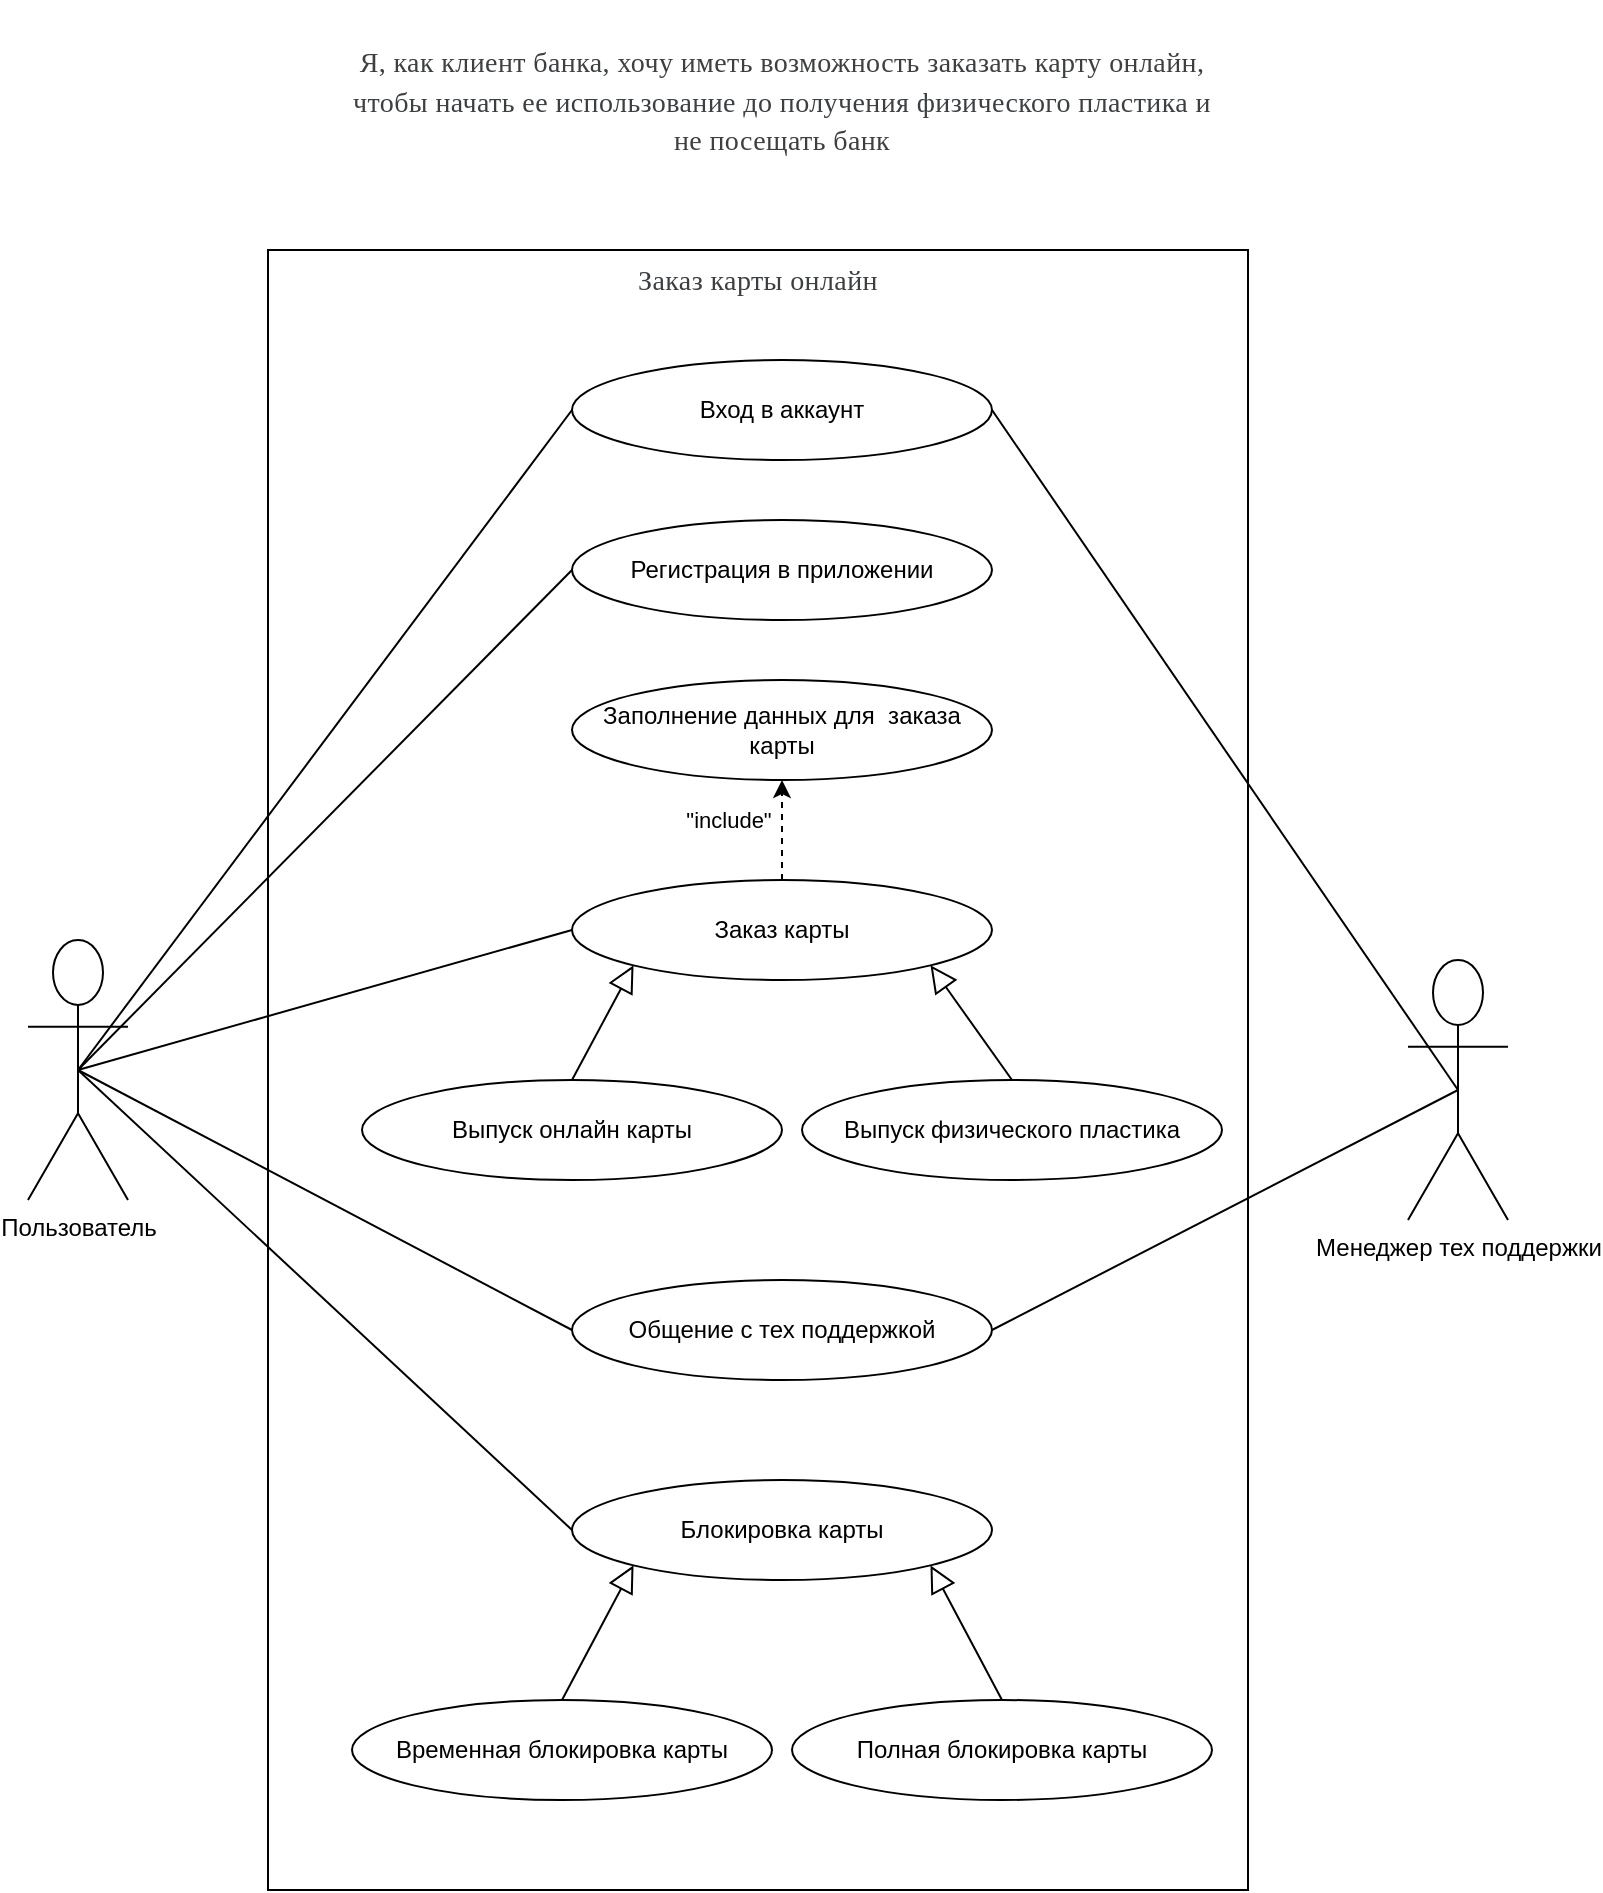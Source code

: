 <mxfile version="24.7.12">
  <diagram name="Страница — 1" id="vcI2YsEcuvfL2-EdSnjC">
    <mxGraphModel dx="2072" dy="708" grid="1" gridSize="10" guides="1" tooltips="1" connect="1" arrows="1" fold="1" page="1" pageScale="1" pageWidth="827" pageHeight="1169" math="0" shadow="0">
      <root>
        <mxCell id="0" />
        <mxCell id="1" parent="0" />
        <mxCell id="l7kqNaPGzeGU8gJ6Eb8e-3" value="Пользователь" style="shape=umlActor;verticalLabelPosition=bottom;verticalAlign=top;html=1;" vertex="1" parent="1">
          <mxGeometry x="-790" y="510" width="50" height="130" as="geometry" />
        </mxCell>
        <mxCell id="l7kqNaPGzeGU8gJ6Eb8e-12" value="&lt;span style=&quot;color: rgb(60, 64, 67); font-size: 14px; letter-spacing: 0.2px; text-align: left;&quot;&gt;&lt;font face=&quot;Verdana&quot;&gt;Заказ карты онлайн&lt;/font&gt;&lt;/span&gt;" style="html=1;whiteSpace=wrap;fillColor=none;labelPosition=center;verticalLabelPosition=middle;align=center;verticalAlign=top;" vertex="1" parent="1">
          <mxGeometry x="-670" y="165" width="490" height="820" as="geometry" />
        </mxCell>
        <mxCell id="l7kqNaPGzeGU8gJ6Eb8e-13" value="Выпуск онлайн карты" style="ellipse;whiteSpace=wrap;html=1;" vertex="1" parent="1">
          <mxGeometry x="-623" y="580" width="210" height="50" as="geometry" />
        </mxCell>
        <mxCell id="l7kqNaPGzeGU8gJ6Eb8e-14" value="Заказ карты" style="ellipse;whiteSpace=wrap;html=1;" vertex="1" parent="1">
          <mxGeometry x="-518" y="480" width="210" height="50" as="geometry" />
        </mxCell>
        <mxCell id="l7kqNaPGzeGU8gJ6Eb8e-15" value="Регистрация в приложении" style="ellipse;whiteSpace=wrap;html=1;" vertex="1" parent="1">
          <mxGeometry x="-518" y="300" width="210" height="50" as="geometry" />
        </mxCell>
        <mxCell id="l7kqNaPGzeGU8gJ6Eb8e-16" value="Вход в аккаунт" style="ellipse;whiteSpace=wrap;html=1;" vertex="1" parent="1">
          <mxGeometry x="-518" y="220" width="210" height="50" as="geometry" />
        </mxCell>
        <mxCell id="l7kqNaPGzeGU8gJ6Eb8e-18" value="Выпуск физического пластика" style="ellipse;whiteSpace=wrap;html=1;" vertex="1" parent="1">
          <mxGeometry x="-403" y="580" width="210" height="50" as="geometry" />
        </mxCell>
        <mxCell id="l7kqNaPGzeGU8gJ6Eb8e-23" value="Блокировка карты" style="ellipse;whiteSpace=wrap;html=1;" vertex="1" parent="1">
          <mxGeometry x="-518" y="780" width="210" height="50" as="geometry" />
        </mxCell>
        <mxCell id="l7kqNaPGzeGU8gJ6Eb8e-24" value="Общение с тех поддержкой" style="ellipse;whiteSpace=wrap;html=1;" vertex="1" parent="1">
          <mxGeometry x="-518" y="680" width="210" height="50" as="geometry" />
        </mxCell>
        <mxCell id="l7kqNaPGzeGU8gJ6Eb8e-26" value="Временная блокировка карты" style="ellipse;whiteSpace=wrap;html=1;" vertex="1" parent="1">
          <mxGeometry x="-628" y="890" width="210" height="50" as="geometry" />
        </mxCell>
        <mxCell id="l7kqNaPGzeGU8gJ6Eb8e-27" value="Полная блокировка карты" style="ellipse;whiteSpace=wrap;html=1;" vertex="1" parent="1">
          <mxGeometry x="-408" y="890" width="210" height="50" as="geometry" />
        </mxCell>
        <mxCell id="l7kqNaPGzeGU8gJ6Eb8e-28" value="" style="endArrow=classic;html=1;rounded=0;dashed=1;exitX=0.5;exitY=0;exitDx=0;exitDy=0;entryX=0.5;entryY=1;entryDx=0;entryDy=0;" edge="1" parent="1" source="l7kqNaPGzeGU8gJ6Eb8e-14" target="l7kqNaPGzeGU8gJ6Eb8e-47">
          <mxGeometry width="50" height="50" relative="1" as="geometry">
            <mxPoint x="-260" y="747.32" as="sourcePoint" />
            <mxPoint x="-234.246" y="709.998" as="targetPoint" />
          </mxGeometry>
        </mxCell>
        <mxCell id="l7kqNaPGzeGU8gJ6Eb8e-29" value="&quot;include&quot;" style="edgeLabel;html=1;align=center;verticalAlign=middle;resizable=0;points=[];rotation=0;" vertex="1" connectable="0" parent="l7kqNaPGzeGU8gJ6Eb8e-28">
          <mxGeometry x="-0.007" relative="1" as="geometry">
            <mxPoint x="-27" y="-5" as="offset" />
          </mxGeometry>
        </mxCell>
        <mxCell id="l7kqNaPGzeGU8gJ6Eb8e-32" value="&lt;span style=&quot;color: rgb(60, 64, 67); font-family: Verdana; font-size: 14px; letter-spacing: 0.2px; text-align: left;&quot;&gt;Я, как клиент банка, хочу иметь возможность заказать карту онлайн, чтобы начать ее использование до получения физического пластика и не посещать банк&lt;/span&gt;" style="text;html=1;align=center;verticalAlign=middle;whiteSpace=wrap;rounded=0;fontSize=16;" vertex="1" parent="1">
          <mxGeometry x="-633" y="40" width="440" height="100" as="geometry" />
        </mxCell>
        <mxCell id="l7kqNaPGzeGU8gJ6Eb8e-34" value="" style="endArrow=block;endSize=11;endFill=0;html=1;rounded=0;fontSize=12;curved=1;exitX=0.5;exitY=0;exitDx=0;exitDy=0;entryX=0;entryY=1;entryDx=0;entryDy=0;" edge="1" parent="1" source="l7kqNaPGzeGU8gJ6Eb8e-26" target="l7kqNaPGzeGU8gJ6Eb8e-23">
          <mxGeometry width="160" relative="1" as="geometry">
            <mxPoint x="-580" y="1000" as="sourcePoint" />
            <mxPoint x="-420" y="1000" as="targetPoint" />
          </mxGeometry>
        </mxCell>
        <mxCell id="l7kqNaPGzeGU8gJ6Eb8e-40" value="" style="endArrow=block;endSize=11;endFill=0;html=1;rounded=0;fontSize=12;curved=1;exitX=0.5;exitY=0;exitDx=0;exitDy=0;entryX=1;entryY=1;entryDx=0;entryDy=0;" edge="1" parent="1" source="l7kqNaPGzeGU8gJ6Eb8e-27" target="l7kqNaPGzeGU8gJ6Eb8e-23">
          <mxGeometry width="160" relative="1" as="geometry">
            <mxPoint x="-505" y="920" as="sourcePoint" />
            <mxPoint x="-479" y="883" as="targetPoint" />
          </mxGeometry>
        </mxCell>
        <mxCell id="l7kqNaPGzeGU8gJ6Eb8e-41" value="" style="endArrow=block;endSize=11;endFill=0;html=1;rounded=0;fontSize=12;curved=1;exitX=0.5;exitY=0;exitDx=0;exitDy=0;entryX=1;entryY=1;entryDx=0;entryDy=0;" edge="1" parent="1" source="l7kqNaPGzeGU8gJ6Eb8e-18" target="l7kqNaPGzeGU8gJ6Eb8e-14">
          <mxGeometry width="160" relative="1" as="geometry">
            <mxPoint x="-275" y="650" as="sourcePoint" />
            <mxPoint x="-321" y="613" as="targetPoint" />
          </mxGeometry>
        </mxCell>
        <mxCell id="l7kqNaPGzeGU8gJ6Eb8e-42" value="" style="endArrow=block;endSize=11;endFill=0;html=1;rounded=0;fontSize=12;curved=1;exitX=0.5;exitY=0;exitDx=0;exitDy=0;entryX=0;entryY=1;entryDx=0;entryDy=0;" edge="1" parent="1" source="l7kqNaPGzeGU8gJ6Eb8e-13" target="l7kqNaPGzeGU8gJ6Eb8e-14">
          <mxGeometry width="160" relative="1" as="geometry">
            <mxPoint x="-285" y="500" as="sourcePoint" />
            <mxPoint x="-321" y="443" as="targetPoint" />
          </mxGeometry>
        </mxCell>
        <mxCell id="l7kqNaPGzeGU8gJ6Eb8e-45" value="Менеджер тех поддержки" style="shape=umlActor;verticalLabelPosition=bottom;verticalAlign=top;html=1;" vertex="1" parent="1">
          <mxGeometry x="-100" y="520" width="50" height="130" as="geometry" />
        </mxCell>
        <mxCell id="l7kqNaPGzeGU8gJ6Eb8e-47" value="Заполнение данных для&amp;nbsp; заказа карты" style="ellipse;whiteSpace=wrap;html=1;" vertex="1" parent="1">
          <mxGeometry x="-518" y="380" width="210" height="50" as="geometry" />
        </mxCell>
        <mxCell id="l7kqNaPGzeGU8gJ6Eb8e-58" value="" style="endArrow=none;html=1;rounded=0;fontSize=12;startSize=8;endSize=8;curved=1;exitX=0.5;exitY=0.5;exitDx=0;exitDy=0;exitPerimeter=0;entryX=0;entryY=0.5;entryDx=0;entryDy=0;" edge="1" parent="1" source="l7kqNaPGzeGU8gJ6Eb8e-3" target="l7kqNaPGzeGU8gJ6Eb8e-24">
          <mxGeometry width="50" height="50" relative="1" as="geometry">
            <mxPoint x="-700" y="750" as="sourcePoint" />
            <mxPoint x="-650" y="700" as="targetPoint" />
          </mxGeometry>
        </mxCell>
        <mxCell id="l7kqNaPGzeGU8gJ6Eb8e-59" value="" style="endArrow=none;html=1;rounded=0;fontSize=12;startSize=8;endSize=8;curved=1;exitX=0.5;exitY=0.5;exitDx=0;exitDy=0;exitPerimeter=0;entryX=0;entryY=0.5;entryDx=0;entryDy=0;" edge="1" parent="1" source="l7kqNaPGzeGU8gJ6Eb8e-3" target="l7kqNaPGzeGU8gJ6Eb8e-14">
          <mxGeometry width="50" height="50" relative="1" as="geometry">
            <mxPoint x="-678" y="620" as="sourcePoint" />
            <mxPoint x="-628" y="570" as="targetPoint" />
          </mxGeometry>
        </mxCell>
        <mxCell id="l7kqNaPGzeGU8gJ6Eb8e-61" value="" style="endArrow=none;html=1;rounded=0;fontSize=12;startSize=8;endSize=8;curved=1;entryX=0.5;entryY=0.5;entryDx=0;entryDy=0;entryPerimeter=0;exitX=1;exitY=0.5;exitDx=0;exitDy=0;" edge="1" parent="1" source="l7kqNaPGzeGU8gJ6Eb8e-24" target="l7kqNaPGzeGU8gJ6Eb8e-45">
          <mxGeometry width="50" height="50" relative="1" as="geometry">
            <mxPoint x="-248" y="730" as="sourcePoint" />
            <mxPoint x="-198" y="680" as="targetPoint" />
          </mxGeometry>
        </mxCell>
        <mxCell id="l7kqNaPGzeGU8gJ6Eb8e-62" value="" style="endArrow=none;html=1;rounded=0;fontSize=12;startSize=8;endSize=8;curved=1;exitX=0.5;exitY=0.5;exitDx=0;exitDy=0;exitPerimeter=0;entryX=0;entryY=0.5;entryDx=0;entryDy=0;" edge="1" parent="1" source="l7kqNaPGzeGU8gJ6Eb8e-3" target="l7kqNaPGzeGU8gJ6Eb8e-15">
          <mxGeometry width="50" height="50" relative="1" as="geometry">
            <mxPoint x="-740" y="350" as="sourcePoint" />
            <mxPoint x="-690" y="300" as="targetPoint" />
          </mxGeometry>
        </mxCell>
        <mxCell id="l7kqNaPGzeGU8gJ6Eb8e-63" value="" style="endArrow=none;html=1;rounded=0;fontSize=12;startSize=8;endSize=8;curved=1;exitX=0.5;exitY=0.5;exitDx=0;exitDy=0;exitPerimeter=0;entryX=0;entryY=0.5;entryDx=0;entryDy=0;" edge="1" parent="1" source="l7kqNaPGzeGU8gJ6Eb8e-3" target="l7kqNaPGzeGU8gJ6Eb8e-16">
          <mxGeometry width="50" height="50" relative="1" as="geometry">
            <mxPoint x="-730" y="360" as="sourcePoint" />
            <mxPoint x="-680" y="310" as="targetPoint" />
          </mxGeometry>
        </mxCell>
        <mxCell id="l7kqNaPGzeGU8gJ6Eb8e-64" value="" style="endArrow=none;html=1;rounded=0;fontSize=12;startSize=8;endSize=8;curved=1;exitX=0.5;exitY=0.5;exitDx=0;exitDy=0;exitPerimeter=0;entryX=1;entryY=0.5;entryDx=0;entryDy=0;" edge="1" parent="1" source="l7kqNaPGzeGU8gJ6Eb8e-45" target="l7kqNaPGzeGU8gJ6Eb8e-16">
          <mxGeometry width="50" height="50" relative="1" as="geometry">
            <mxPoint x="-150" y="400" as="sourcePoint" />
            <mxPoint x="-100" y="350" as="targetPoint" />
          </mxGeometry>
        </mxCell>
        <mxCell id="l7kqNaPGzeGU8gJ6Eb8e-65" value="" style="endArrow=none;html=1;rounded=0;fontSize=12;startSize=8;endSize=8;curved=1;exitX=0.5;exitY=0.5;exitDx=0;exitDy=0;exitPerimeter=0;entryX=0;entryY=0.5;entryDx=0;entryDy=0;" edge="1" parent="1" source="l7kqNaPGzeGU8gJ6Eb8e-3" target="l7kqNaPGzeGU8gJ6Eb8e-23">
          <mxGeometry width="50" height="50" relative="1" as="geometry">
            <mxPoint x="-755" y="585" as="sourcePoint" />
            <mxPoint x="-508" y="715" as="targetPoint" />
          </mxGeometry>
        </mxCell>
      </root>
    </mxGraphModel>
  </diagram>
</mxfile>
